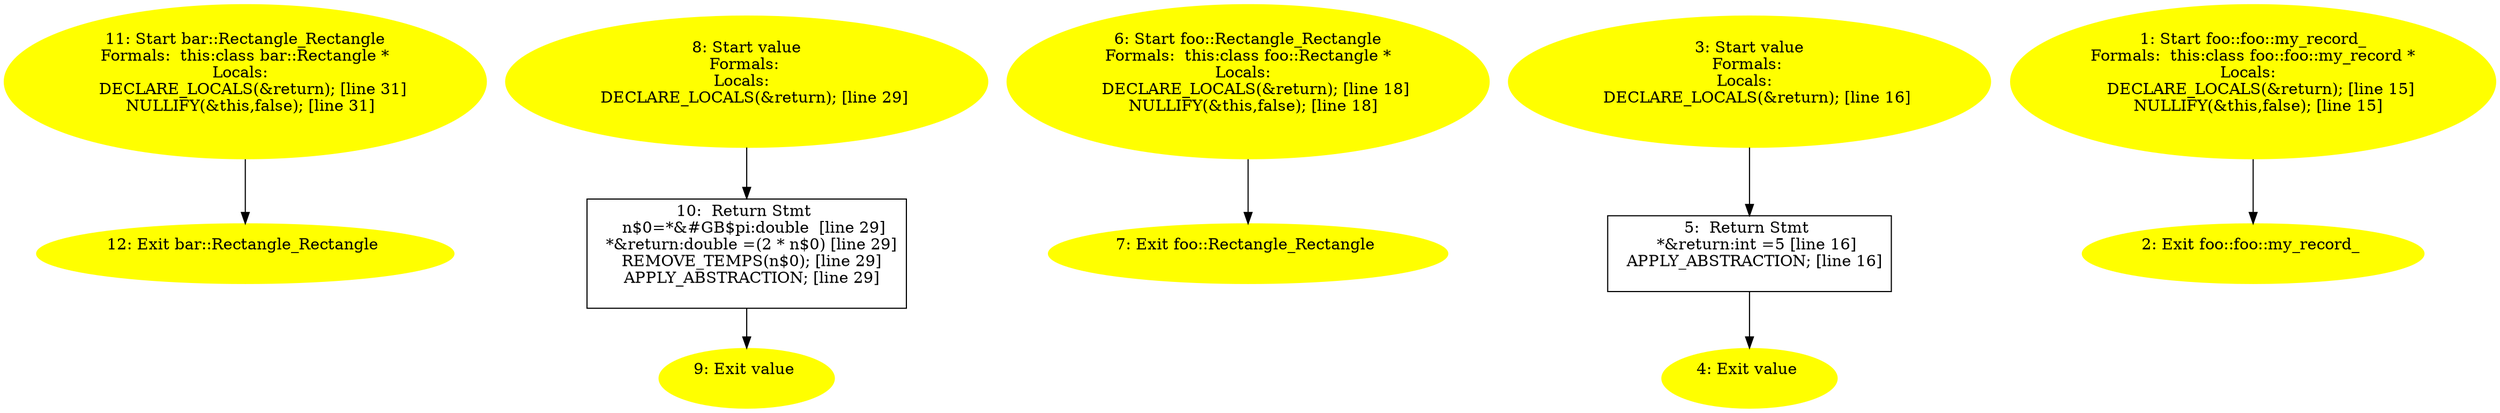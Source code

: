 digraph iCFG {
12 [label="12: Exit bar::Rectangle_Rectangle \n  " color=yellow style=filled]
	

11 [label="11: Start bar::Rectangle_Rectangle\nFormals:  this:class bar::Rectangle *\nLocals:  \n   DECLARE_LOCALS(&return); [line 31]\n  NULLIFY(&this,false); [line 31]\n " color=yellow style=filled]
	

	 11 -> 12 ;
10 [label="10:  Return Stmt \n   n$0=*&#GB$pi:double  [line 29]\n  *&return:double =(2 * n$0) [line 29]\n  REMOVE_TEMPS(n$0); [line 29]\n  APPLY_ABSTRACTION; [line 29]\n " shape="box"]
	

	 10 -> 9 ;
9 [label="9: Exit value \n  " color=yellow style=filled]
	

8 [label="8: Start value\nFormals: \nLocals:  \n   DECLARE_LOCALS(&return); [line 29]\n " color=yellow style=filled]
	

	 8 -> 10 ;
7 [label="7: Exit foo::Rectangle_Rectangle \n  " color=yellow style=filled]
	

6 [label="6: Start foo::Rectangle_Rectangle\nFormals:  this:class foo::Rectangle *\nLocals:  \n   DECLARE_LOCALS(&return); [line 18]\n  NULLIFY(&this,false); [line 18]\n " color=yellow style=filled]
	

	 6 -> 7 ;
5 [label="5:  Return Stmt \n   *&return:int =5 [line 16]\n  APPLY_ABSTRACTION; [line 16]\n " shape="box"]
	

	 5 -> 4 ;
4 [label="4: Exit value \n  " color=yellow style=filled]
	

3 [label="3: Start value\nFormals: \nLocals:  \n   DECLARE_LOCALS(&return); [line 16]\n " color=yellow style=filled]
	

	 3 -> 5 ;
2 [label="2: Exit foo::foo::my_record_ \n  " color=yellow style=filled]
	

1 [label="1: Start foo::foo::my_record_\nFormals:  this:class foo::foo::my_record *\nLocals:  \n   DECLARE_LOCALS(&return); [line 15]\n  NULLIFY(&this,false); [line 15]\n " color=yellow style=filled]
	

	 1 -> 2 ;
}
